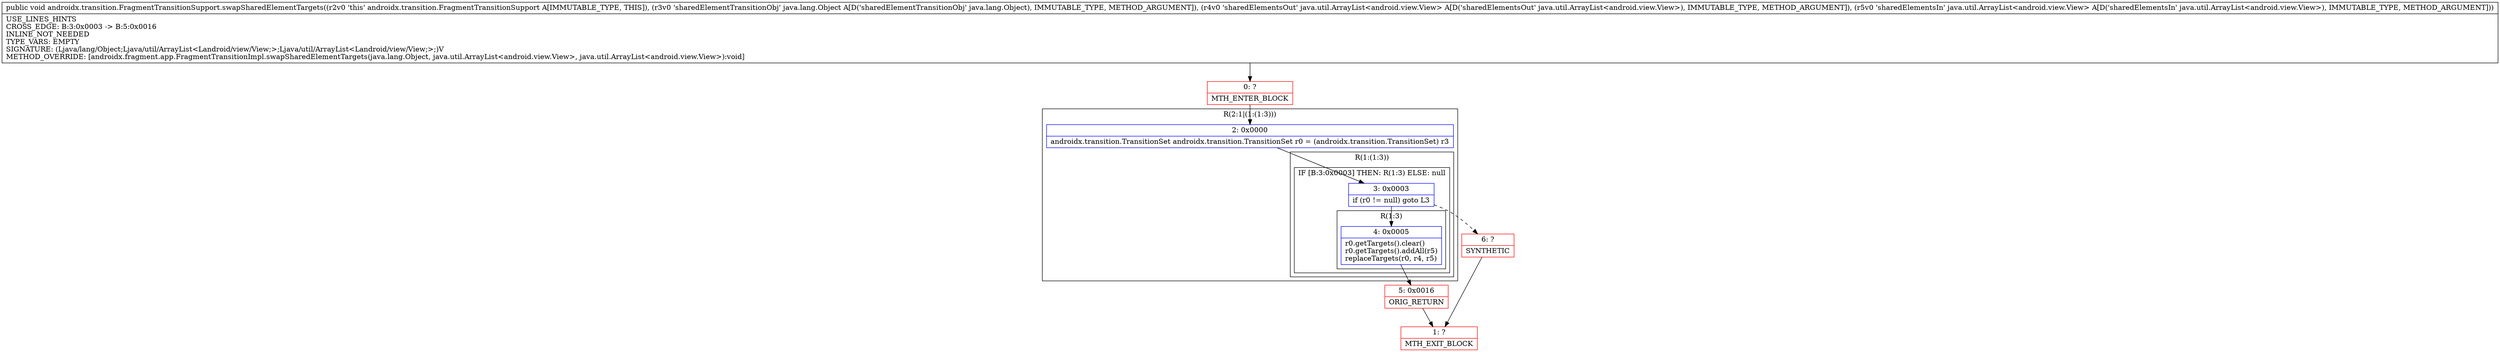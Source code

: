 digraph "CFG forandroidx.transition.FragmentTransitionSupport.swapSharedElementTargets(Ljava\/lang\/Object;Ljava\/util\/ArrayList;Ljava\/util\/ArrayList;)V" {
subgraph cluster_Region_122689867 {
label = "R(2:1|(1:(1:3)))";
node [shape=record,color=blue];
Node_2 [shape=record,label="{2\:\ 0x0000|androidx.transition.TransitionSet androidx.transition.TransitionSet r0 = (androidx.transition.TransitionSet) r3\l}"];
subgraph cluster_Region_1920699495 {
label = "R(1:(1:3))";
node [shape=record,color=blue];
subgraph cluster_IfRegion_932428037 {
label = "IF [B:3:0x0003] THEN: R(1:3) ELSE: null";
node [shape=record,color=blue];
Node_3 [shape=record,label="{3\:\ 0x0003|if (r0 != null) goto L3\l}"];
subgraph cluster_Region_1509509823 {
label = "R(1:3)";
node [shape=record,color=blue];
Node_4 [shape=record,label="{4\:\ 0x0005|r0.getTargets().clear()\lr0.getTargets().addAll(r5)\lreplaceTargets(r0, r4, r5)\l}"];
}
}
}
}
Node_0 [shape=record,color=red,label="{0\:\ ?|MTH_ENTER_BLOCK\l}"];
Node_5 [shape=record,color=red,label="{5\:\ 0x0016|ORIG_RETURN\l}"];
Node_1 [shape=record,color=red,label="{1\:\ ?|MTH_EXIT_BLOCK\l}"];
Node_6 [shape=record,color=red,label="{6\:\ ?|SYNTHETIC\l}"];
MethodNode[shape=record,label="{public void androidx.transition.FragmentTransitionSupport.swapSharedElementTargets((r2v0 'this' androidx.transition.FragmentTransitionSupport A[IMMUTABLE_TYPE, THIS]), (r3v0 'sharedElementTransitionObj' java.lang.Object A[D('sharedElementTransitionObj' java.lang.Object), IMMUTABLE_TYPE, METHOD_ARGUMENT]), (r4v0 'sharedElementsOut' java.util.ArrayList\<android.view.View\> A[D('sharedElementsOut' java.util.ArrayList\<android.view.View\>), IMMUTABLE_TYPE, METHOD_ARGUMENT]), (r5v0 'sharedElementsIn' java.util.ArrayList\<android.view.View\> A[D('sharedElementsIn' java.util.ArrayList\<android.view.View\>), IMMUTABLE_TYPE, METHOD_ARGUMENT]))  | USE_LINES_HINTS\lCROSS_EDGE: B:3:0x0003 \-\> B:5:0x0016\lINLINE_NOT_NEEDED\lTYPE_VARS: EMPTY\lSIGNATURE: (Ljava\/lang\/Object;Ljava\/util\/ArrayList\<Landroid\/view\/View;\>;Ljava\/util\/ArrayList\<Landroid\/view\/View;\>;)V\lMETHOD_OVERRIDE: [androidx.fragment.app.FragmentTransitionImpl.swapSharedElementTargets(java.lang.Object, java.util.ArrayList\<android.view.View\>, java.util.ArrayList\<android.view.View\>):void]\l}"];
MethodNode -> Node_0;Node_2 -> Node_3;
Node_3 -> Node_4;
Node_3 -> Node_6[style=dashed];
Node_4 -> Node_5;
Node_0 -> Node_2;
Node_5 -> Node_1;
Node_6 -> Node_1;
}


